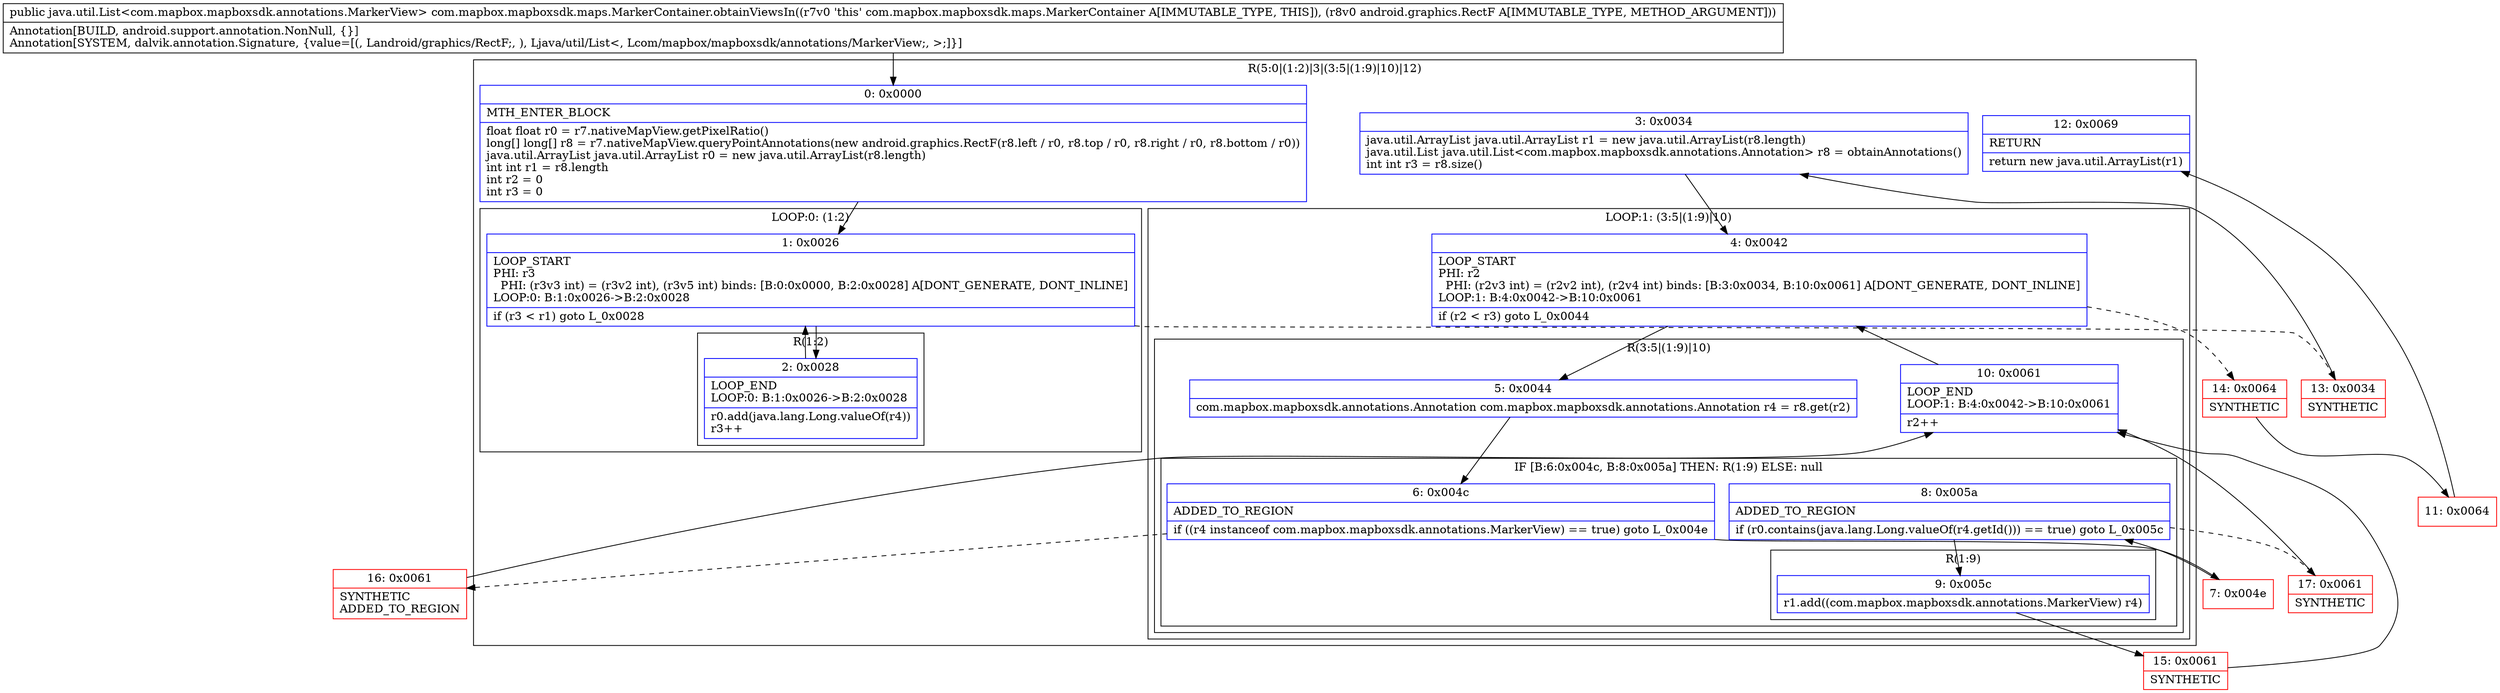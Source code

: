 digraph "CFG forcom.mapbox.mapboxsdk.maps.MarkerContainer.obtainViewsIn(Landroid\/graphics\/RectF;)Ljava\/util\/List;" {
subgraph cluster_Region_1250959020 {
label = "R(5:0|(1:2)|3|(3:5|(1:9)|10)|12)";
node [shape=record,color=blue];
Node_0 [shape=record,label="{0\:\ 0x0000|MTH_ENTER_BLOCK\l|float float r0 = r7.nativeMapView.getPixelRatio()\llong[] long[] r8 = r7.nativeMapView.queryPointAnnotations(new android.graphics.RectF(r8.left \/ r0, r8.top \/ r0, r8.right \/ r0, r8.bottom \/ r0))\ljava.util.ArrayList java.util.ArrayList r0 = new java.util.ArrayList(r8.length)\lint int r1 = r8.length\lint r2 = 0\lint r3 = 0\l}"];
subgraph cluster_LoopRegion_1334825556 {
label = "LOOP:0: (1:2)";
node [shape=record,color=blue];
Node_1 [shape=record,label="{1\:\ 0x0026|LOOP_START\lPHI: r3 \l  PHI: (r3v3 int) = (r3v2 int), (r3v5 int) binds: [B:0:0x0000, B:2:0x0028] A[DONT_GENERATE, DONT_INLINE]\lLOOP:0: B:1:0x0026\-\>B:2:0x0028\l|if (r3 \< r1) goto L_0x0028\l}"];
subgraph cluster_Region_230343252 {
label = "R(1:2)";
node [shape=record,color=blue];
Node_2 [shape=record,label="{2\:\ 0x0028|LOOP_END\lLOOP:0: B:1:0x0026\-\>B:2:0x0028\l|r0.add(java.lang.Long.valueOf(r4))\lr3++\l}"];
}
}
Node_3 [shape=record,label="{3\:\ 0x0034|java.util.ArrayList java.util.ArrayList r1 = new java.util.ArrayList(r8.length)\ljava.util.List java.util.List\<com.mapbox.mapboxsdk.annotations.Annotation\> r8 = obtainAnnotations()\lint int r3 = r8.size()\l}"];
subgraph cluster_LoopRegion_562207153 {
label = "LOOP:1: (3:5|(1:9)|10)";
node [shape=record,color=blue];
Node_4 [shape=record,label="{4\:\ 0x0042|LOOP_START\lPHI: r2 \l  PHI: (r2v3 int) = (r2v2 int), (r2v4 int) binds: [B:3:0x0034, B:10:0x0061] A[DONT_GENERATE, DONT_INLINE]\lLOOP:1: B:4:0x0042\-\>B:10:0x0061\l|if (r2 \< r3) goto L_0x0044\l}"];
subgraph cluster_Region_1806534227 {
label = "R(3:5|(1:9)|10)";
node [shape=record,color=blue];
Node_5 [shape=record,label="{5\:\ 0x0044|com.mapbox.mapboxsdk.annotations.Annotation com.mapbox.mapboxsdk.annotations.Annotation r4 = r8.get(r2)\l}"];
subgraph cluster_IfRegion_209827050 {
label = "IF [B:6:0x004c, B:8:0x005a] THEN: R(1:9) ELSE: null";
node [shape=record,color=blue];
Node_6 [shape=record,label="{6\:\ 0x004c|ADDED_TO_REGION\l|if ((r4 instanceof com.mapbox.mapboxsdk.annotations.MarkerView) == true) goto L_0x004e\l}"];
Node_8 [shape=record,label="{8\:\ 0x005a|ADDED_TO_REGION\l|if (r0.contains(java.lang.Long.valueOf(r4.getId())) == true) goto L_0x005c\l}"];
subgraph cluster_Region_819872016 {
label = "R(1:9)";
node [shape=record,color=blue];
Node_9 [shape=record,label="{9\:\ 0x005c|r1.add((com.mapbox.mapboxsdk.annotations.MarkerView) r4)\l}"];
}
}
Node_10 [shape=record,label="{10\:\ 0x0061|LOOP_END\lLOOP:1: B:4:0x0042\-\>B:10:0x0061\l|r2++\l}"];
}
}
Node_12 [shape=record,label="{12\:\ 0x0069|RETURN\l|return new java.util.ArrayList(r1)\l}"];
}
Node_7 [shape=record,color=red,label="{7\:\ 0x004e}"];
Node_11 [shape=record,color=red,label="{11\:\ 0x0064}"];
Node_13 [shape=record,color=red,label="{13\:\ 0x0034|SYNTHETIC\l}"];
Node_14 [shape=record,color=red,label="{14\:\ 0x0064|SYNTHETIC\l}"];
Node_15 [shape=record,color=red,label="{15\:\ 0x0061|SYNTHETIC\l}"];
Node_16 [shape=record,color=red,label="{16\:\ 0x0061|SYNTHETIC\lADDED_TO_REGION\l}"];
Node_17 [shape=record,color=red,label="{17\:\ 0x0061|SYNTHETIC\l}"];
MethodNode[shape=record,label="{public java.util.List\<com.mapbox.mapboxsdk.annotations.MarkerView\> com.mapbox.mapboxsdk.maps.MarkerContainer.obtainViewsIn((r7v0 'this' com.mapbox.mapboxsdk.maps.MarkerContainer A[IMMUTABLE_TYPE, THIS]), (r8v0 android.graphics.RectF A[IMMUTABLE_TYPE, METHOD_ARGUMENT]))  | Annotation[BUILD, android.support.annotation.NonNull, \{\}]\lAnnotation[SYSTEM, dalvik.annotation.Signature, \{value=[(, Landroid\/graphics\/RectF;, ), Ljava\/util\/List\<, Lcom\/mapbox\/mapboxsdk\/annotations\/MarkerView;, \>;]\}]\l}"];
MethodNode -> Node_0;
Node_0 -> Node_1;
Node_1 -> Node_2;
Node_1 -> Node_13[style=dashed];
Node_2 -> Node_1;
Node_3 -> Node_4;
Node_4 -> Node_5;
Node_4 -> Node_14[style=dashed];
Node_5 -> Node_6;
Node_6 -> Node_7;
Node_6 -> Node_16[style=dashed];
Node_8 -> Node_9;
Node_8 -> Node_17[style=dashed];
Node_9 -> Node_15;
Node_10 -> Node_4;
Node_7 -> Node_8;
Node_11 -> Node_12;
Node_13 -> Node_3;
Node_14 -> Node_11;
Node_15 -> Node_10;
Node_16 -> Node_10;
Node_17 -> Node_10;
}

